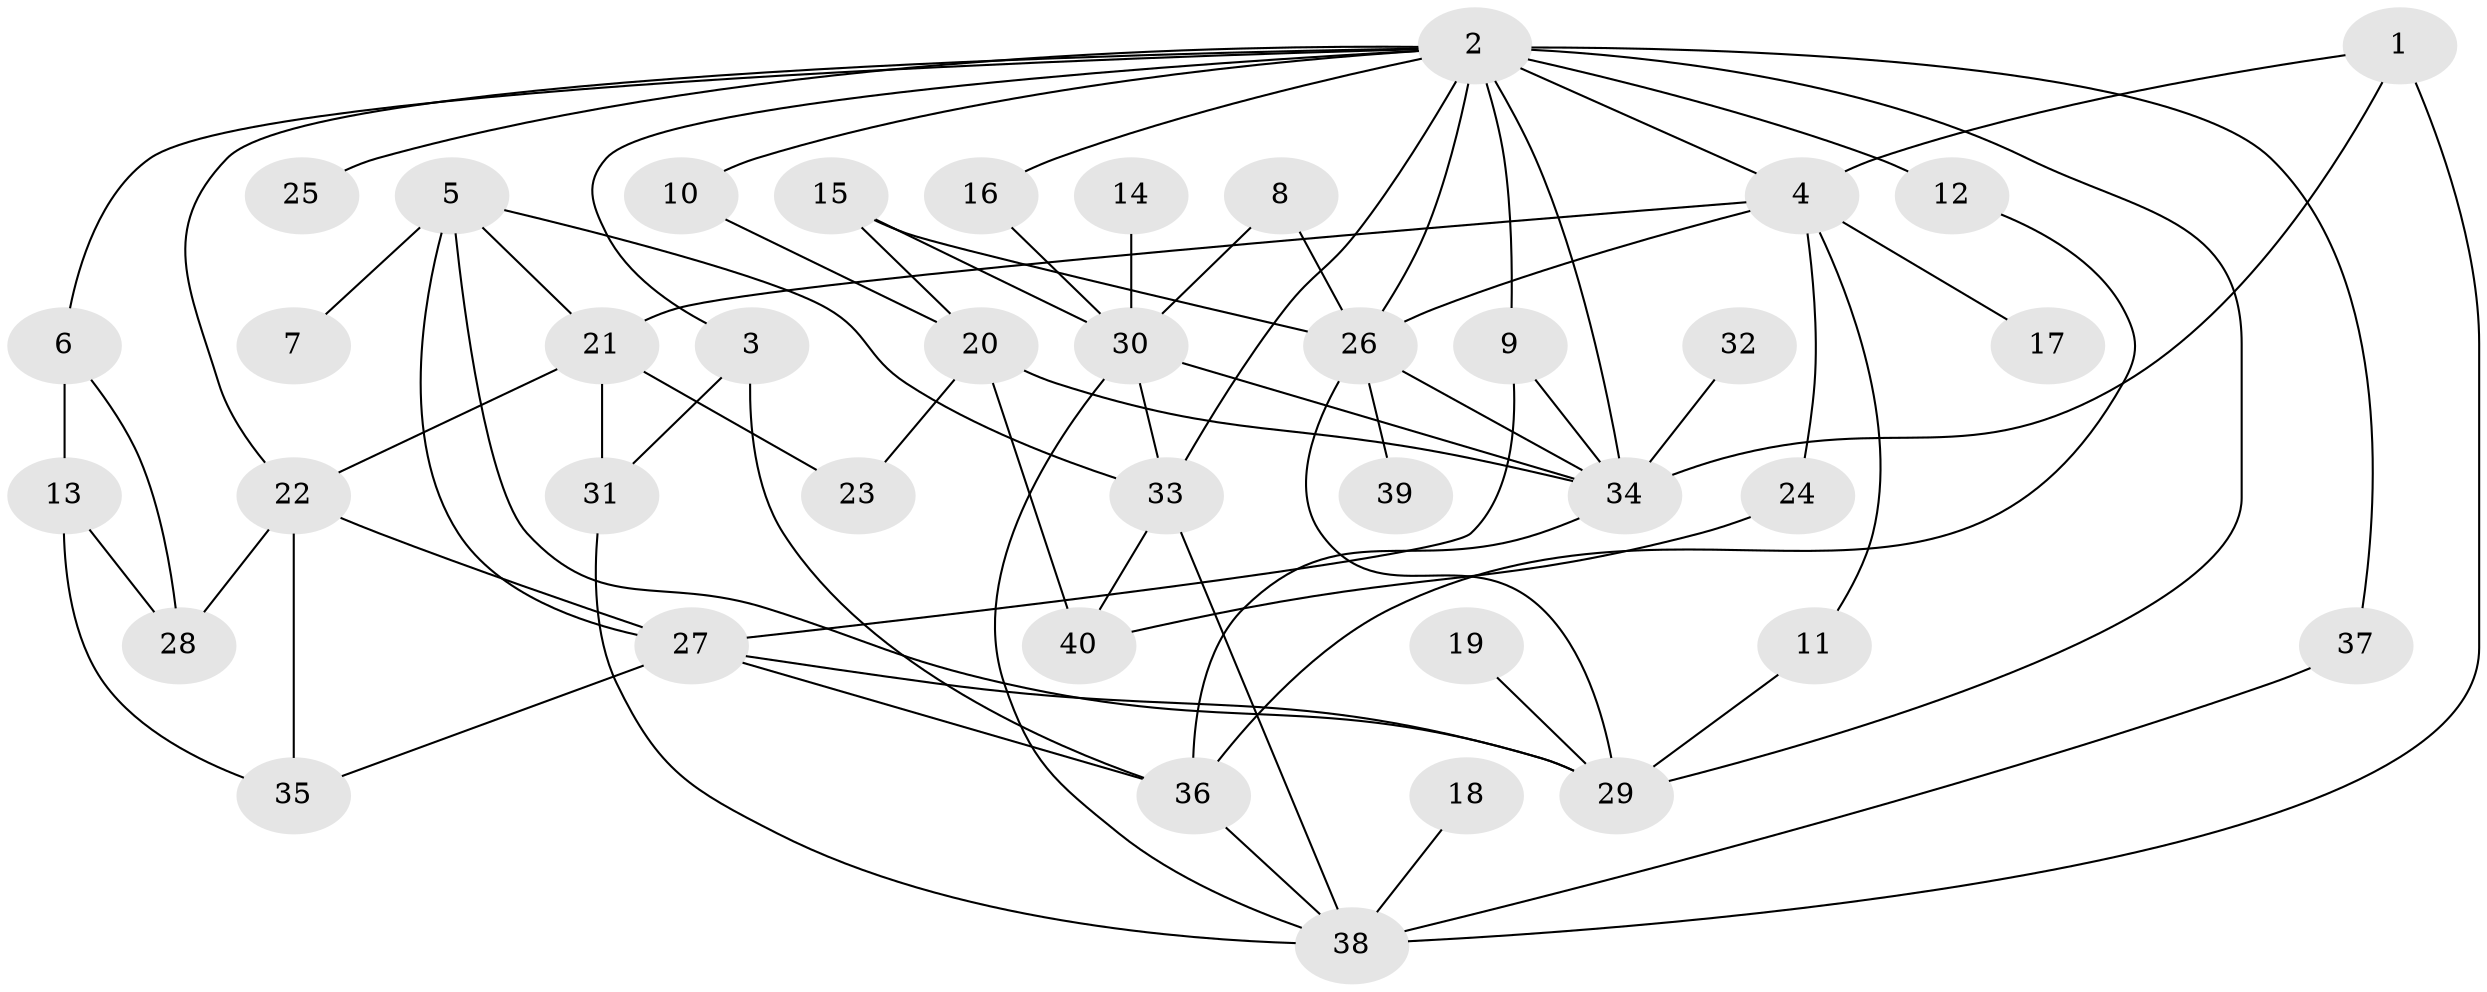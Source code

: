 // original degree distribution, {7: 0.012658227848101266, 10: 0.012658227848101266, 3: 0.26582278481012656, 9: 0.012658227848101266, 5: 0.06329113924050633, 2: 0.25316455696202533, 6: 0.0379746835443038, 4: 0.11392405063291139, 1: 0.22784810126582278}
// Generated by graph-tools (version 1.1) at 2025/25/03/09/25 03:25:35]
// undirected, 40 vertices, 73 edges
graph export_dot {
graph [start="1"]
  node [color=gray90,style=filled];
  1;
  2;
  3;
  4;
  5;
  6;
  7;
  8;
  9;
  10;
  11;
  12;
  13;
  14;
  15;
  16;
  17;
  18;
  19;
  20;
  21;
  22;
  23;
  24;
  25;
  26;
  27;
  28;
  29;
  30;
  31;
  32;
  33;
  34;
  35;
  36;
  37;
  38;
  39;
  40;
  1 -- 4 [weight=1.0];
  1 -- 34 [weight=1.0];
  1 -- 38 [weight=1.0];
  2 -- 3 [weight=1.0];
  2 -- 4 [weight=1.0];
  2 -- 6 [weight=1.0];
  2 -- 9 [weight=1.0];
  2 -- 10 [weight=1.0];
  2 -- 12 [weight=2.0];
  2 -- 16 [weight=1.0];
  2 -- 22 [weight=1.0];
  2 -- 25 [weight=1.0];
  2 -- 26 [weight=1.0];
  2 -- 29 [weight=1.0];
  2 -- 33 [weight=1.0];
  2 -- 34 [weight=1.0];
  2 -- 37 [weight=1.0];
  3 -- 31 [weight=1.0];
  3 -- 36 [weight=1.0];
  4 -- 11 [weight=1.0];
  4 -- 17 [weight=1.0];
  4 -- 21 [weight=1.0];
  4 -- 24 [weight=1.0];
  4 -- 26 [weight=1.0];
  5 -- 7 [weight=1.0];
  5 -- 21 [weight=1.0];
  5 -- 27 [weight=1.0];
  5 -- 29 [weight=1.0];
  5 -- 33 [weight=1.0];
  6 -- 13 [weight=1.0];
  6 -- 28 [weight=1.0];
  8 -- 26 [weight=1.0];
  8 -- 30 [weight=1.0];
  9 -- 27 [weight=1.0];
  9 -- 34 [weight=1.0];
  10 -- 20 [weight=1.0];
  11 -- 29 [weight=1.0];
  12 -- 36 [weight=1.0];
  13 -- 28 [weight=1.0];
  13 -- 35 [weight=1.0];
  14 -- 30 [weight=1.0];
  15 -- 20 [weight=1.0];
  15 -- 26 [weight=1.0];
  15 -- 30 [weight=1.0];
  16 -- 30 [weight=1.0];
  18 -- 38 [weight=1.0];
  19 -- 29 [weight=1.0];
  20 -- 23 [weight=1.0];
  20 -- 34 [weight=1.0];
  20 -- 40 [weight=1.0];
  21 -- 22 [weight=1.0];
  21 -- 23 [weight=1.0];
  21 -- 31 [weight=1.0];
  22 -- 27 [weight=1.0];
  22 -- 28 [weight=1.0];
  22 -- 35 [weight=1.0];
  24 -- 40 [weight=1.0];
  26 -- 29 [weight=1.0];
  26 -- 34 [weight=1.0];
  26 -- 39 [weight=1.0];
  27 -- 29 [weight=1.0];
  27 -- 35 [weight=1.0];
  27 -- 36 [weight=1.0];
  30 -- 33 [weight=1.0];
  30 -- 34 [weight=1.0];
  30 -- 38 [weight=1.0];
  31 -- 38 [weight=1.0];
  32 -- 34 [weight=1.0];
  33 -- 38 [weight=1.0];
  33 -- 40 [weight=1.0];
  34 -- 36 [weight=1.0];
  36 -- 38 [weight=1.0];
  37 -- 38 [weight=1.0];
}
